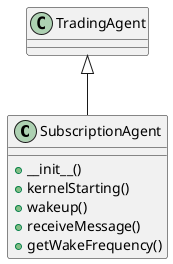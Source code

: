 @startuml
class SubscriptionAgent {
  + __init__()
  + kernelStarting()
  + wakeup()
  + receiveMessage()
  + getWakeFrequency()
}
TradingAgent <|-- SubscriptionAgent
@enduml
